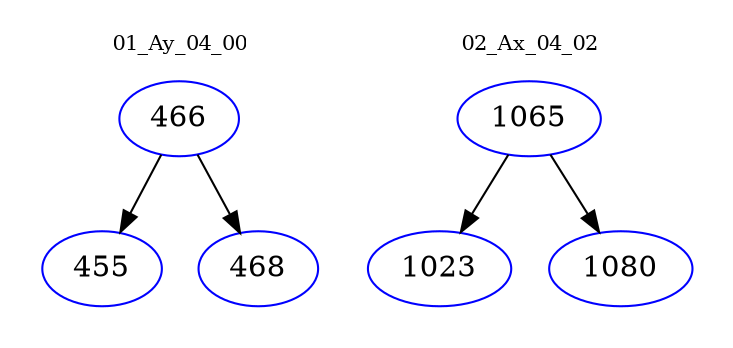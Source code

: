 digraph{
subgraph cluster_0 {
color = white
label = "01_Ay_04_00";
fontsize=10;
T0_466 [label="466", color="blue"]
T0_466 -> T0_455 [color="black"]
T0_455 [label="455", color="blue"]
T0_466 -> T0_468 [color="black"]
T0_468 [label="468", color="blue"]
}
subgraph cluster_1 {
color = white
label = "02_Ax_04_02";
fontsize=10;
T1_1065 [label="1065", color="blue"]
T1_1065 -> T1_1023 [color="black"]
T1_1023 [label="1023", color="blue"]
T1_1065 -> T1_1080 [color="black"]
T1_1080 [label="1080", color="blue"]
}
}
